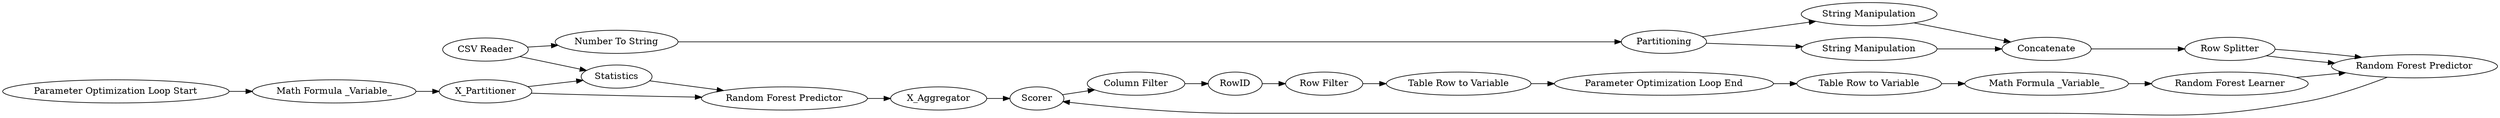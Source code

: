 digraph {
	1 [label="CSV Reader"]
	148 [label=Scorer]
	97 [label="Parameter Optimization Loop Start"]
	98 [label="Math Formula _Variable_"]
	148 [label=Scorer]
	166 [label="Table Row to Variable"]
	167 [label="Row Filter"]
	168 [label=RowID]
	169 [label="Column Filter"]
	267 [label="Table Row to Variable"]
	269 [label=X_Partitioner]
	270 [label=X_Aggregator]
	271 [label="Parameter Optimization Loop End"]
	272 [label="Math Formula _Variable_"]
	429 [label="Random Forest Learner"]
	430 [label="Random Forest Predictor"]
	431 [label="Random Forest Learner"]
	432 [label="Random Forest Predictor"]
	425 [label="Row Splitter"]
	2 [label=Partitioning]
	3 [label="String Manipulation"]
	6 [label="String Manipulation"]
	7 [label=Concatenate]
	8 [label="Number To String"]
	429 [label=Statistics]
	148 -> 169
	167 -> 166
	168 -> 167
	169 -> 168
	97 -> 98
	98 -> 269
	166 -> 271
	267 -> 272
	269 -> 429
	269 -> 430
	270 -> 148
	271 -> 267
	272 -> 431
	429 -> 430
	430 -> 270
	431 -> 432
	2 -> 3
	2 -> 6
	3 -> 7
	6 -> 7
	8 -> 2
	1 -> 8
	1 -> 429
	432 -> 148
	425 -> 432
	425 -> 432
	7 -> 425
	rankdir=LR
}

